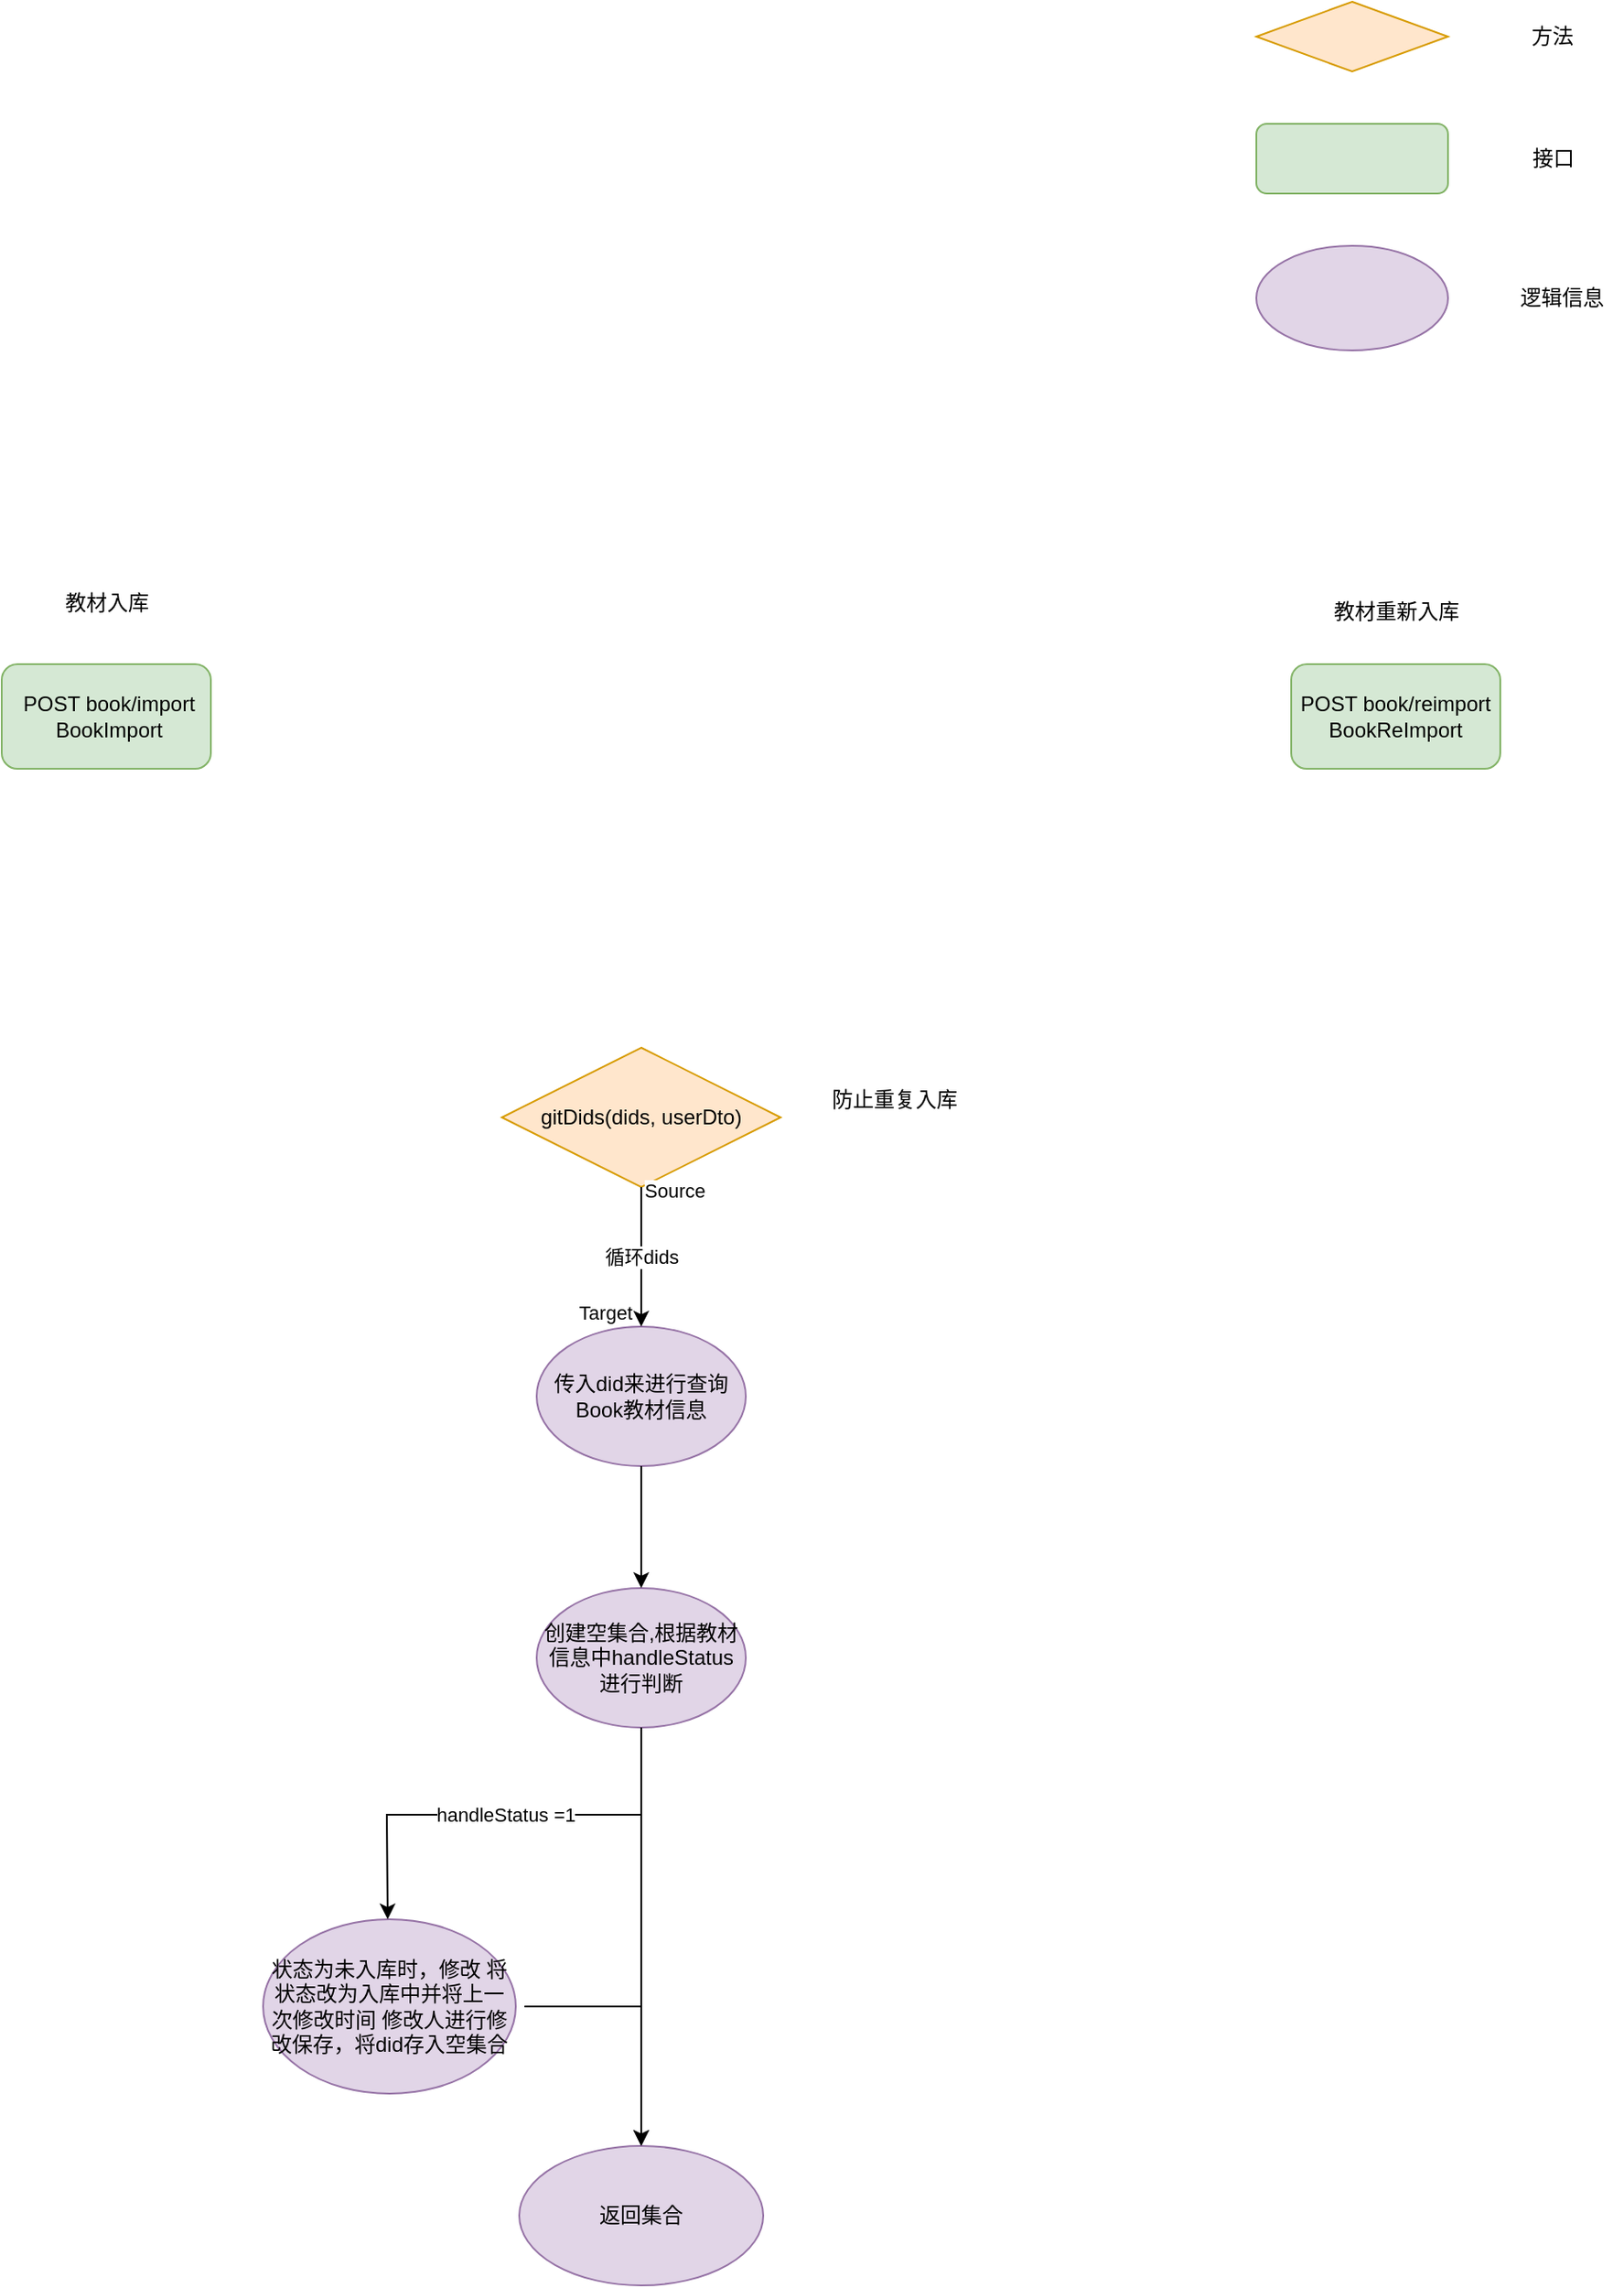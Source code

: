 <mxfile version="20.8.16" type="github">
  <diagram name="第 1 页" id="LLnIxtzMjuDFurXj_-dZ">
    <mxGraphModel dx="2261" dy="1925" grid="1" gridSize="10" guides="1" tooltips="1" connect="1" arrows="1" fold="1" page="1" pageScale="1" pageWidth="827" pageHeight="1169" math="0" shadow="0">
      <root>
        <mxCell id="0" />
        <mxCell id="1" parent="0" />
        <mxCell id="0Xih9QU0EYkxt61uuQnS-2" value="&amp;nbsp;POST book/import&lt;br&gt;&amp;nbsp;BookImport" style="rounded=1;whiteSpace=wrap;html=1;fillColor=#d5e8d4;strokeColor=#82b366;" vertex="1" parent="1">
          <mxGeometry x="-20" y="100" width="120" height="60" as="geometry" />
        </mxCell>
        <mxCell id="0Xih9QU0EYkxt61uuQnS-5" value="POST book/reimport&lt;br&gt;BookReImport" style="rounded=1;whiteSpace=wrap;html=1;fillColor=#d5e8d4;strokeColor=#82b366;" vertex="1" parent="1">
          <mxGeometry x="720" y="100" width="120" height="60" as="geometry" />
        </mxCell>
        <mxCell id="0Xih9QU0EYkxt61uuQnS-6" value="教材入库" style="text;html=1;align=center;verticalAlign=middle;resizable=0;points=[];autosize=1;strokeColor=none;fillColor=none;" vertex="1" parent="1">
          <mxGeometry x="5" y="50" width="70" height="30" as="geometry" />
        </mxCell>
        <mxCell id="0Xih9QU0EYkxt61uuQnS-7" value="教材重新入库" style="text;html=1;align=center;verticalAlign=middle;resizable=0;points=[];autosize=1;strokeColor=none;fillColor=none;" vertex="1" parent="1">
          <mxGeometry x="730" y="55" width="100" height="30" as="geometry" />
        </mxCell>
        <mxCell id="0Xih9QU0EYkxt61uuQnS-21" value="" style="group" vertex="1" connectable="0" parent="1">
          <mxGeometry x="700" y="-280" width="210" height="200" as="geometry" />
        </mxCell>
        <mxCell id="0Xih9QU0EYkxt61uuQnS-19" value="" style="ellipse;whiteSpace=wrap;html=1;fillColor=#e1d5e7;strokeColor=#9673a6;" vertex="1" parent="0Xih9QU0EYkxt61uuQnS-21">
          <mxGeometry y="140" width="110" height="60" as="geometry" />
        </mxCell>
        <mxCell id="0Xih9QU0EYkxt61uuQnS-20" value="逻辑信息" style="text;html=1;align=center;verticalAlign=middle;resizable=0;points=[];autosize=1;strokeColor=none;fillColor=none;" vertex="1" parent="0Xih9QU0EYkxt61uuQnS-21">
          <mxGeometry x="140" y="155" width="70" height="30" as="geometry" />
        </mxCell>
        <mxCell id="0Xih9QU0EYkxt61uuQnS-8" value="" style="rhombus;whiteSpace=wrap;html=1;fillColor=#ffe6cc;strokeColor=#d79b00;container=0;" vertex="1" parent="0Xih9QU0EYkxt61uuQnS-21">
          <mxGeometry width="110" height="40" as="geometry" />
        </mxCell>
        <mxCell id="0Xih9QU0EYkxt61uuQnS-9" value="方法" style="text;html=1;strokeColor=none;fillColor=none;align=center;verticalAlign=middle;whiteSpace=wrap;rounded=0;container=0;" vertex="1" parent="0Xih9QU0EYkxt61uuQnS-21">
          <mxGeometry x="140" y="5" width="60" height="30" as="geometry" />
        </mxCell>
        <mxCell id="0Xih9QU0EYkxt61uuQnS-10" value="" style="rounded=1;whiteSpace=wrap;html=1;fillColor=#d5e8d4;strokeColor=#82b366;container=0;" vertex="1" parent="0Xih9QU0EYkxt61uuQnS-21">
          <mxGeometry y="70" width="110" height="40" as="geometry" />
        </mxCell>
        <mxCell id="0Xih9QU0EYkxt61uuQnS-11" value="接口" style="text;html=1;align=center;verticalAlign=middle;resizable=0;points=[];autosize=1;strokeColor=none;fillColor=none;container=0;" vertex="1" parent="0Xih9QU0EYkxt61uuQnS-21">
          <mxGeometry x="145" y="75" width="50" height="30" as="geometry" />
        </mxCell>
        <mxCell id="0Xih9QU0EYkxt61uuQnS-41" value="" style="group" vertex="1" connectable="0" parent="1">
          <mxGeometry x="130" y="320" width="412" height="710" as="geometry" />
        </mxCell>
        <mxCell id="0Xih9QU0EYkxt61uuQnS-13" value="gitDids(dids, userDto)" style="rhombus;whiteSpace=wrap;html=1;fillColor=#ffe6cc;strokeColor=#d79b00;" vertex="1" parent="0Xih9QU0EYkxt61uuQnS-41">
          <mxGeometry x="137" width="160" height="80" as="geometry" />
        </mxCell>
        <mxCell id="0Xih9QU0EYkxt61uuQnS-14" value="防止重复入库" style="text;html=1;align=center;verticalAlign=middle;resizable=0;points=[];autosize=1;strokeColor=none;fillColor=none;" vertex="1" parent="0Xih9QU0EYkxt61uuQnS-41">
          <mxGeometry x="312" y="15" width="100" height="30" as="geometry" />
        </mxCell>
        <mxCell id="0Xih9QU0EYkxt61uuQnS-22" value="传入did来进行查询Book教材信息" style="ellipse;whiteSpace=wrap;html=1;fillColor=#e1d5e7;strokeColor=#9673a6;" vertex="1" parent="0Xih9QU0EYkxt61uuQnS-41">
          <mxGeometry x="157" y="160" width="120" height="80" as="geometry" />
        </mxCell>
        <mxCell id="0Xih9QU0EYkxt61uuQnS-24" value="" style="endArrow=classic;html=1;rounded=0;exitX=0.5;exitY=1;exitDx=0;exitDy=0;entryX=0.5;entryY=0;entryDx=0;entryDy=0;" edge="1" parent="0Xih9QU0EYkxt61uuQnS-41" source="0Xih9QU0EYkxt61uuQnS-13" target="0Xih9QU0EYkxt61uuQnS-22">
          <mxGeometry relative="1" as="geometry">
            <mxPoint x="222" y="90" as="sourcePoint" />
            <mxPoint x="217" y="140" as="targetPoint" />
          </mxGeometry>
        </mxCell>
        <mxCell id="0Xih9QU0EYkxt61uuQnS-25" value="循环dids" style="edgeLabel;resizable=0;html=1;align=center;verticalAlign=middle;" connectable="0" vertex="1" parent="0Xih9QU0EYkxt61uuQnS-24">
          <mxGeometry relative="1" as="geometry" />
        </mxCell>
        <mxCell id="0Xih9QU0EYkxt61uuQnS-26" value="Source" style="edgeLabel;resizable=0;html=1;align=left;verticalAlign=bottom;" connectable="0" vertex="1" parent="0Xih9QU0EYkxt61uuQnS-24">
          <mxGeometry x="-1" relative="1" as="geometry">
            <mxPoint y="10" as="offset" />
          </mxGeometry>
        </mxCell>
        <mxCell id="0Xih9QU0EYkxt61uuQnS-27" value="Target" style="edgeLabel;resizable=0;html=1;align=right;verticalAlign=bottom;" connectable="0" vertex="1" parent="0Xih9QU0EYkxt61uuQnS-24">
          <mxGeometry x="1" relative="1" as="geometry">
            <mxPoint x="-5" as="offset" />
          </mxGeometry>
        </mxCell>
        <mxCell id="0Xih9QU0EYkxt61uuQnS-29" value="创建空集合,根据教材信息中handleStatus进行判断" style="ellipse;whiteSpace=wrap;html=1;fillColor=#e1d5e7;strokeColor=#9673a6;" vertex="1" parent="0Xih9QU0EYkxt61uuQnS-41">
          <mxGeometry x="157" y="310" width="120" height="80" as="geometry" />
        </mxCell>
        <mxCell id="0Xih9QU0EYkxt61uuQnS-30" value="" style="edgeStyle=orthogonalEdgeStyle;rounded=0;orthogonalLoop=1;jettySize=auto;html=1;" edge="1" parent="0Xih9QU0EYkxt61uuQnS-41" source="0Xih9QU0EYkxt61uuQnS-22" target="0Xih9QU0EYkxt61uuQnS-29">
          <mxGeometry relative="1" as="geometry" />
        </mxCell>
        <mxCell id="0Xih9QU0EYkxt61uuQnS-40" style="edgeStyle=orthogonalEdgeStyle;rounded=0;orthogonalLoop=1;jettySize=auto;html=1;entryX=0.5;entryY=0;entryDx=0;entryDy=0;" edge="1" parent="0Xih9QU0EYkxt61uuQnS-41" target="0Xih9QU0EYkxt61uuQnS-36">
          <mxGeometry relative="1" as="geometry">
            <mxPoint x="217" y="670" as="targetPoint" />
            <mxPoint x="150" y="550" as="sourcePoint" />
            <Array as="points">
              <mxPoint x="217" y="550" />
            </Array>
          </mxGeometry>
        </mxCell>
        <mxCell id="0Xih9QU0EYkxt61uuQnS-31" value="状态为未入库时，修改 将状态改为入库中并将上一次修改时间 修改人进行修改保存，将did存入空集合" style="ellipse;whiteSpace=wrap;html=1;fillColor=#e1d5e7;strokeColor=#9673a6;" vertex="1" parent="0Xih9QU0EYkxt61uuQnS-41">
          <mxGeometry y="500" width="145" height="100" as="geometry" />
        </mxCell>
        <mxCell id="0Xih9QU0EYkxt61uuQnS-33" value="" style="endArrow=classic;html=1;rounded=0;exitX=0.5;exitY=1;exitDx=0;exitDy=0;entryX=0.5;entryY=0;entryDx=0;entryDy=0;" edge="1" parent="0Xih9QU0EYkxt61uuQnS-41">
          <mxGeometry relative="1" as="geometry">
            <mxPoint x="217" y="390" as="sourcePoint" />
            <mxPoint x="71.5" y="500" as="targetPoint" />
            <Array as="points">
              <mxPoint x="217" y="440" />
              <mxPoint x="71" y="440" />
            </Array>
          </mxGeometry>
        </mxCell>
        <mxCell id="0Xih9QU0EYkxt61uuQnS-34" value="handleStatus =1" style="edgeLabel;resizable=0;html=1;align=center;verticalAlign=middle;" connectable="0" vertex="1" parent="0Xih9QU0EYkxt61uuQnS-33">
          <mxGeometry relative="1" as="geometry" />
        </mxCell>
        <mxCell id="0Xih9QU0EYkxt61uuQnS-36" value="返回集合" style="ellipse;whiteSpace=wrap;html=1;fillColor=#e1d5e7;strokeColor=#9673a6;" vertex="1" parent="0Xih9QU0EYkxt61uuQnS-41">
          <mxGeometry x="147" y="630" width="140" height="80" as="geometry" />
        </mxCell>
        <mxCell id="0Xih9QU0EYkxt61uuQnS-39" style="edgeStyle=orthogonalEdgeStyle;rounded=0;orthogonalLoop=1;jettySize=auto;html=1;entryX=0.5;entryY=0;entryDx=0;entryDy=0;" edge="1" parent="0Xih9QU0EYkxt61uuQnS-41" source="0Xih9QU0EYkxt61uuQnS-29" target="0Xih9QU0EYkxt61uuQnS-36">
          <mxGeometry relative="1" as="geometry">
            <mxPoint x="217" y="620" as="targetPoint" />
          </mxGeometry>
        </mxCell>
      </root>
    </mxGraphModel>
  </diagram>
</mxfile>
